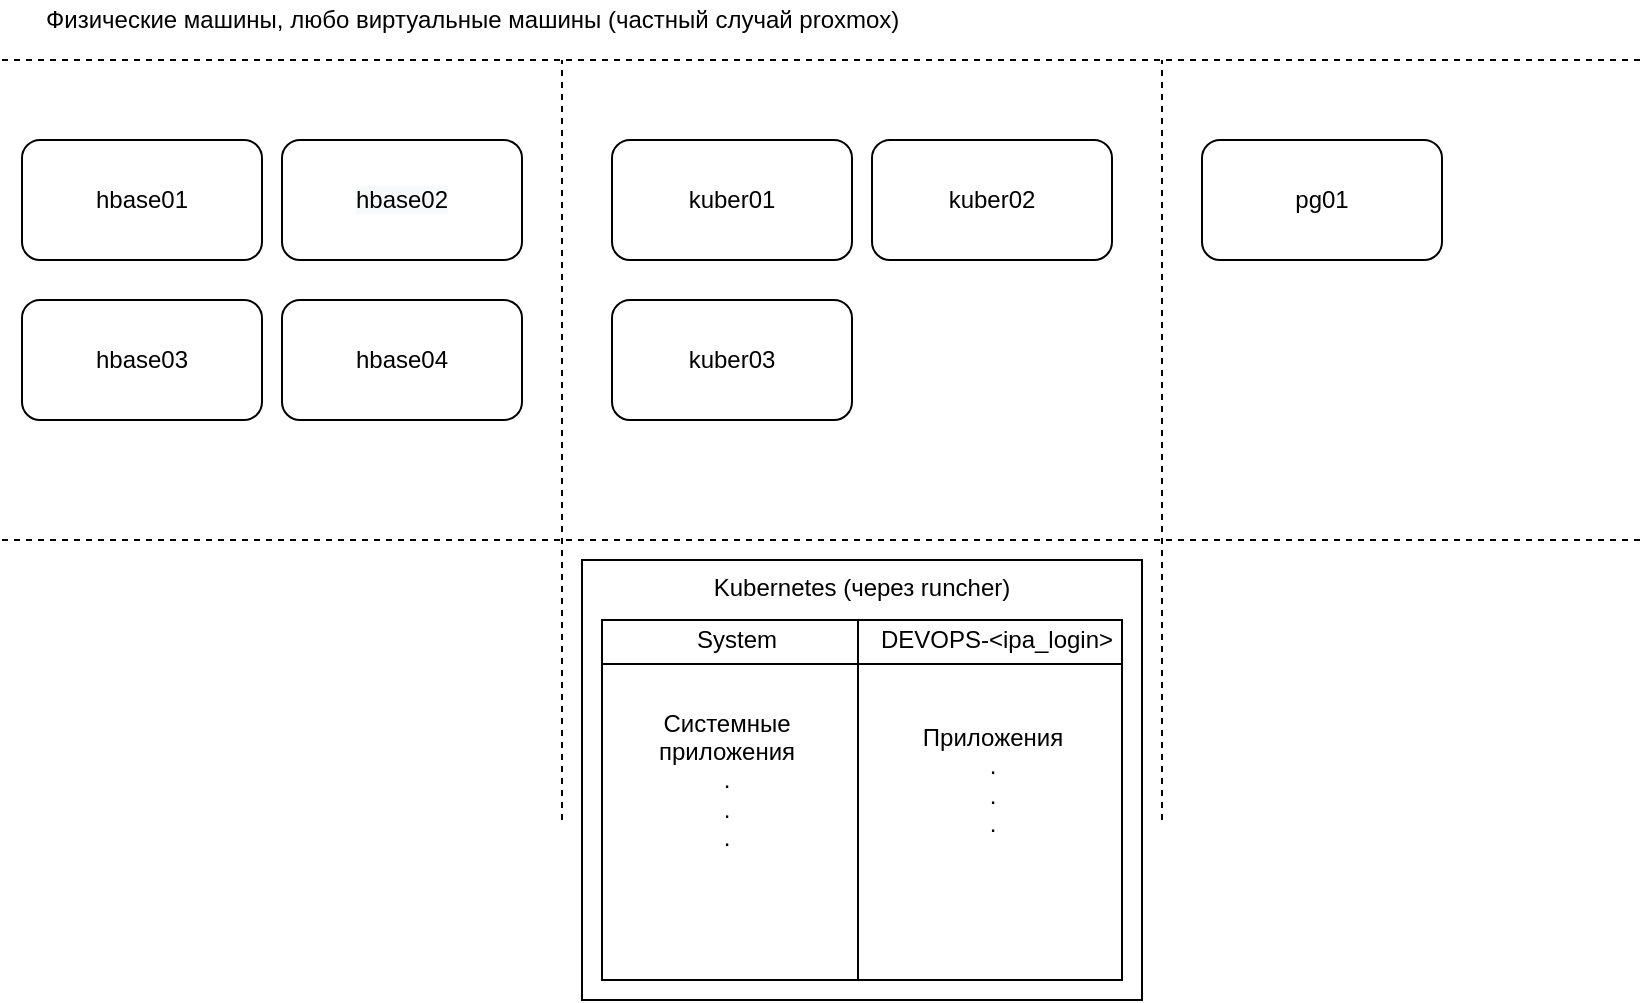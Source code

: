 <mxfile version="12.9.9" type="github"><diagram id="cQsCObvcCTZSIr7sii6F" name="Page-1"><mxGraphModel dx="2062" dy="1155" grid="1" gridSize="10" guides="1" tooltips="1" connect="1" arrows="1" fold="1" page="1" pageScale="1" pageWidth="827" pageHeight="1169" math="0" shadow="0"><root><mxCell id="0"/><mxCell id="1" parent="0"/><mxCell id="9EY23KbuOXxdsdeV2lle-1" value="" style="endArrow=none;dashed=1;html=1;" parent="1" edge="1"><mxGeometry width="50" height="50" relative="1" as="geometry"><mxPoint y="200" as="sourcePoint"/><mxPoint x="820" y="200" as="targetPoint"/></mxGeometry></mxCell><mxCell id="9EY23KbuOXxdsdeV2lle-2" value="" style="endArrow=none;dashed=1;html=1;" parent="1" edge="1"><mxGeometry width="50" height="50" relative="1" as="geometry"><mxPoint y="440" as="sourcePoint"/><mxPoint x="820" y="440" as="targetPoint"/></mxGeometry></mxCell><mxCell id="9EY23KbuOXxdsdeV2lle-3" value="hbase01" style="rounded=1;whiteSpace=wrap;html=1;" parent="1" vertex="1"><mxGeometry x="10" y="240" width="120" height="60" as="geometry"/></mxCell><mxCell id="9EY23KbuOXxdsdeV2lle-4" value="&lt;div&gt;&lt;br&gt;&lt;span style=&quot;color: rgb(0 , 0 , 0) ; font-family: &amp;#34;helvetica&amp;#34; ; font-size: 12px ; font-style: normal ; font-weight: 400 ; letter-spacing: normal ; text-align: center ; text-indent: 0px ; text-transform: none ; word-spacing: 0px ; background-color: rgb(248 , 249 , 250) ; float: none ; display: inline&quot;&gt;hbase02&lt;/span&gt;&lt;br&gt;&lt;br&gt;&lt;/div&gt;" style="rounded=1;whiteSpace=wrap;html=1;" parent="1" vertex="1"><mxGeometry x="140" y="240" width="120" height="60" as="geometry"/></mxCell><mxCell id="9EY23KbuOXxdsdeV2lle-5" value="&lt;span style=&quot;font-family: &amp;#34;helvetica&amp;#34;&quot;&gt;hbase03&lt;/span&gt;" style="rounded=1;whiteSpace=wrap;html=1;" parent="1" vertex="1"><mxGeometry x="10" y="320" width="120" height="60" as="geometry"/></mxCell><mxCell id="9EY23KbuOXxdsdeV2lle-6" value="&lt;span style=&quot;font-family: &amp;#34;helvetica&amp;#34;&quot;&gt;hbase04&lt;/span&gt;" style="rounded=1;whiteSpace=wrap;html=1;" parent="1" vertex="1"><mxGeometry x="140" y="320" width="120" height="60" as="geometry"/></mxCell><mxCell id="9EY23KbuOXxdsdeV2lle-7" value="kuber01" style="rounded=1;whiteSpace=wrap;html=1;" parent="1" vertex="1"><mxGeometry x="305" y="240" width="120" height="60" as="geometry"/></mxCell><mxCell id="9EY23KbuOXxdsdeV2lle-8" value="&lt;div&gt;kuber02&lt;br&gt;&lt;/div&gt;" style="rounded=1;whiteSpace=wrap;html=1;" parent="1" vertex="1"><mxGeometry x="435" y="240" width="120" height="60" as="geometry"/></mxCell><mxCell id="9EY23KbuOXxdsdeV2lle-9" value="kuber03" style="rounded=1;whiteSpace=wrap;html=1;" parent="1" vertex="1"><mxGeometry x="305" y="320" width="120" height="60" as="geometry"/></mxCell><mxCell id="9EY23KbuOXxdsdeV2lle-11" value="pg01" style="rounded=1;whiteSpace=wrap;html=1;" parent="1" vertex="1"><mxGeometry x="600" y="240" width="120" height="60" as="geometry"/></mxCell><mxCell id="9EY23KbuOXxdsdeV2lle-13" value="" style="endArrow=none;dashed=1;html=1;" parent="1" edge="1"><mxGeometry width="50" height="50" relative="1" as="geometry"><mxPoint x="280" y="580" as="sourcePoint"/><mxPoint x="280" y="200" as="targetPoint"/></mxGeometry></mxCell><mxCell id="9EY23KbuOXxdsdeV2lle-14" value="" style="endArrow=none;dashed=1;html=1;" parent="1" edge="1"><mxGeometry width="50" height="50" relative="1" as="geometry"><mxPoint x="580" y="580" as="sourcePoint"/><mxPoint x="580" y="200" as="targetPoint"/></mxGeometry></mxCell><mxCell id="9EY23KbuOXxdsdeV2lle-15" value="Физические машины, любо виртуальные машины (частный случай proxmox)" style="text;html=1;strokeColor=none;fillColor=none;align=left;verticalAlign=middle;whiteSpace=wrap;rounded=0;" parent="1" vertex="1"><mxGeometry x="20" y="170" width="770" height="20" as="geometry"/></mxCell><mxCell id="9EY23KbuOXxdsdeV2lle-17" value="Kubernetes (через runcher)" style="rounded=0;whiteSpace=wrap;html=1;align=center;verticalAlign=top;" parent="1" vertex="1"><mxGeometry x="290" y="450" width="280" height="220" as="geometry"/></mxCell><mxCell id="9EY23KbuOXxdsdeV2lle-18" value="" style="shape=internalStorage;whiteSpace=wrap;html=1;backgroundOutline=1;align=left;dx=128;dy=22;" parent="1" vertex="1"><mxGeometry x="300" y="480" width="260" height="180" as="geometry"/></mxCell><mxCell id="9EY23KbuOXxdsdeV2lle-19" value="System" style="text;html=1;strokeColor=none;fillColor=none;align=center;verticalAlign=middle;whiteSpace=wrap;rounded=0;" parent="1" vertex="1"><mxGeometry x="305" y="480" width="125" height="20" as="geometry"/></mxCell><mxCell id="9EY23KbuOXxdsdeV2lle-20" value="DEVOPS-&amp;lt;ipa_login&amp;gt;" style="text;html=1;strokeColor=none;fillColor=none;align=center;verticalAlign=middle;whiteSpace=wrap;rounded=0;" parent="1" vertex="1"><mxGeometry x="435" y="480" width="125" height="20" as="geometry"/></mxCell><mxCell id="9EY23KbuOXxdsdeV2lle-22" value="Системные приложения&lt;br&gt;.&lt;br&gt;.&lt;br&gt;&lt;div&gt;&lt;span&gt;.&lt;/span&gt;&lt;/div&gt;" style="text;html=1;strokeColor=none;fillColor=none;align=center;verticalAlign=middle;whiteSpace=wrap;rounded=0;" parent="1" vertex="1"><mxGeometry x="305" y="520" width="115" height="80" as="geometry"/></mxCell><mxCell id="9EY23KbuOXxdsdeV2lle-23" value="Приложения&lt;br&gt;.&lt;br&gt;.&lt;br&gt;&lt;div&gt;&lt;span&gt;.&lt;/span&gt;&lt;/div&gt;" style="text;html=1;strokeColor=none;fillColor=none;align=center;verticalAlign=middle;whiteSpace=wrap;rounded=0;" parent="1" vertex="1"><mxGeometry x="437.5" y="520" width="115" height="80" as="geometry"/></mxCell></root></mxGraphModel></diagram></mxfile>
